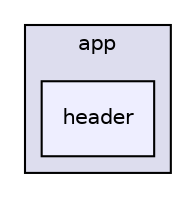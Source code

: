digraph "/home/eduardo/TrabalhoMP/app/header/" {
  compound=true
  node [ fontsize="10", fontname="Helvetica"];
  edge [ labelfontsize="10", labelfontname="Helvetica"];
  subgraph clusterdir_d422163b96683743ed3963d4aac17747 {
    graph [ bgcolor="#ddddee", pencolor="black", label="app" fontname="Helvetica", fontsize="10", URL="dir_d422163b96683743ed3963d4aac17747.html"]
  dir_a755f8365544efb132c386b633c4266c [shape=box, label="header", style="filled", fillcolor="#eeeeff", pencolor="black", URL="dir_a755f8365544efb132c386b633c4266c.html"];
  }
}
